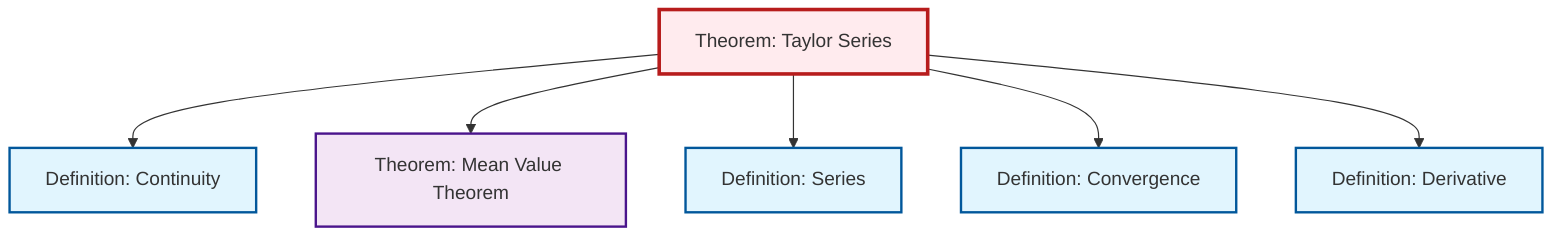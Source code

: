 graph TD
    classDef definition fill:#e1f5fe,stroke:#01579b,stroke-width:2px
    classDef theorem fill:#f3e5f5,stroke:#4a148c,stroke-width:2px
    classDef axiom fill:#fff3e0,stroke:#e65100,stroke-width:2px
    classDef example fill:#e8f5e9,stroke:#1b5e20,stroke-width:2px
    classDef current fill:#ffebee,stroke:#b71c1c,stroke-width:3px
    def-convergence["Definition: Convergence"]:::definition
    def-derivative["Definition: Derivative"]:::definition
    def-continuity["Definition: Continuity"]:::definition
    def-series["Definition: Series"]:::definition
    thm-taylor-series["Theorem: Taylor Series"]:::theorem
    thm-mean-value["Theorem: Mean Value Theorem"]:::theorem
    thm-taylor-series --> def-continuity
    thm-taylor-series --> thm-mean-value
    thm-taylor-series --> def-series
    thm-taylor-series --> def-convergence
    thm-taylor-series --> def-derivative
    class thm-taylor-series current